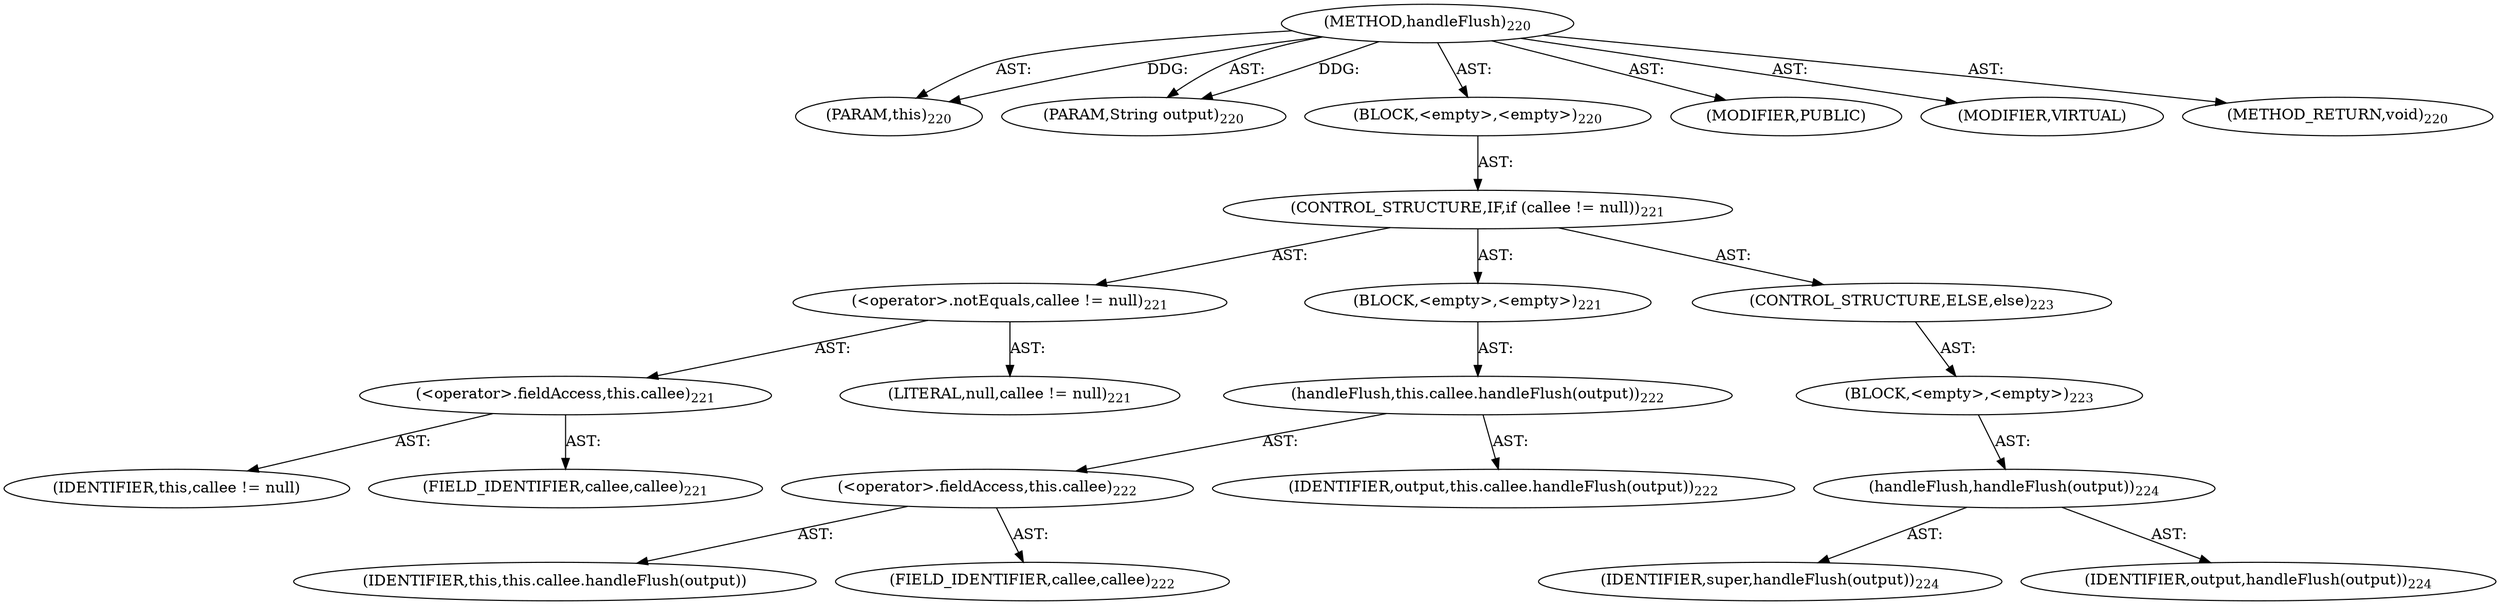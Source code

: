 digraph "handleFlush" {  
"111669149706" [label = <(METHOD,handleFlush)<SUB>220</SUB>> ]
"115964117011" [label = <(PARAM,this)<SUB>220</SUB>> ]
"115964117012" [label = <(PARAM,String output)<SUB>220</SUB>> ]
"25769803796" [label = <(BLOCK,&lt;empty&gt;,&lt;empty&gt;)<SUB>220</SUB>> ]
"47244640265" [label = <(CONTROL_STRUCTURE,IF,if (callee != null))<SUB>221</SUB>> ]
"30064771144" [label = <(&lt;operator&gt;.notEquals,callee != null)<SUB>221</SUB>> ]
"30064771145" [label = <(&lt;operator&gt;.fieldAccess,this.callee)<SUB>221</SUB>> ]
"68719476792" [label = <(IDENTIFIER,this,callee != null)> ]
"55834574876" [label = <(FIELD_IDENTIFIER,callee,callee)<SUB>221</SUB>> ]
"90194313226" [label = <(LITERAL,null,callee != null)<SUB>221</SUB>> ]
"25769803797" [label = <(BLOCK,&lt;empty&gt;,&lt;empty&gt;)<SUB>221</SUB>> ]
"30064771146" [label = <(handleFlush,this.callee.handleFlush(output))<SUB>222</SUB>> ]
"30064771147" [label = <(&lt;operator&gt;.fieldAccess,this.callee)<SUB>222</SUB>> ]
"68719476793" [label = <(IDENTIFIER,this,this.callee.handleFlush(output))> ]
"55834574877" [label = <(FIELD_IDENTIFIER,callee,callee)<SUB>222</SUB>> ]
"68719476794" [label = <(IDENTIFIER,output,this.callee.handleFlush(output))<SUB>222</SUB>> ]
"47244640266" [label = <(CONTROL_STRUCTURE,ELSE,else)<SUB>223</SUB>> ]
"25769803798" [label = <(BLOCK,&lt;empty&gt;,&lt;empty&gt;)<SUB>223</SUB>> ]
"30064771148" [label = <(handleFlush,handleFlush(output))<SUB>224</SUB>> ]
"68719476795" [label = <(IDENTIFIER,super,handleFlush(output))<SUB>224</SUB>> ]
"68719476796" [label = <(IDENTIFIER,output,handleFlush(output))<SUB>224</SUB>> ]
"133143986200" [label = <(MODIFIER,PUBLIC)> ]
"133143986201" [label = <(MODIFIER,VIRTUAL)> ]
"128849018890" [label = <(METHOD_RETURN,void)<SUB>220</SUB>> ]
  "111669149706" -> "115964117011"  [ label = "AST: "] 
  "111669149706" -> "115964117012"  [ label = "AST: "] 
  "111669149706" -> "25769803796"  [ label = "AST: "] 
  "111669149706" -> "133143986200"  [ label = "AST: "] 
  "111669149706" -> "133143986201"  [ label = "AST: "] 
  "111669149706" -> "128849018890"  [ label = "AST: "] 
  "25769803796" -> "47244640265"  [ label = "AST: "] 
  "47244640265" -> "30064771144"  [ label = "AST: "] 
  "47244640265" -> "25769803797"  [ label = "AST: "] 
  "47244640265" -> "47244640266"  [ label = "AST: "] 
  "30064771144" -> "30064771145"  [ label = "AST: "] 
  "30064771144" -> "90194313226"  [ label = "AST: "] 
  "30064771145" -> "68719476792"  [ label = "AST: "] 
  "30064771145" -> "55834574876"  [ label = "AST: "] 
  "25769803797" -> "30064771146"  [ label = "AST: "] 
  "30064771146" -> "30064771147"  [ label = "AST: "] 
  "30064771146" -> "68719476794"  [ label = "AST: "] 
  "30064771147" -> "68719476793"  [ label = "AST: "] 
  "30064771147" -> "55834574877"  [ label = "AST: "] 
  "47244640266" -> "25769803798"  [ label = "AST: "] 
  "25769803798" -> "30064771148"  [ label = "AST: "] 
  "30064771148" -> "68719476795"  [ label = "AST: "] 
  "30064771148" -> "68719476796"  [ label = "AST: "] 
  "111669149706" -> "115964117011"  [ label = "DDG: "] 
  "111669149706" -> "115964117012"  [ label = "DDG: "] 
}
